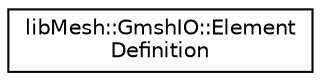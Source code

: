 digraph "类继承关系图"
{
 // INTERACTIVE_SVG=YES
  edge [fontname="Helvetica",fontsize="10",labelfontname="Helvetica",labelfontsize="10"];
  node [fontname="Helvetica",fontsize="10",shape=record];
  rankdir="LR";
  Node1 [label="libMesh::GmshIO::Element\lDefinition",height=0.2,width=0.4,color="black", fillcolor="white", style="filled",URL="$structlibMesh_1_1GmshIO_1_1ElementDefinition.html",tooltip="Defines mapping from libMesh element types to Gmsh element types or vice-versa. "];
}
